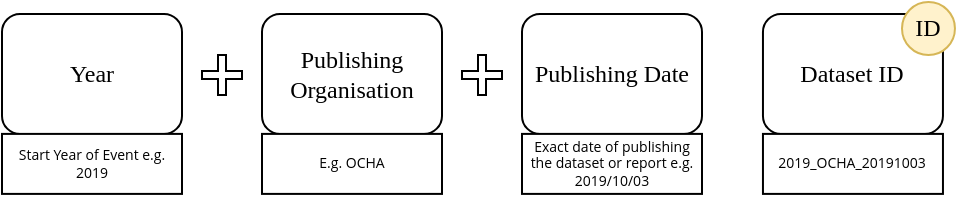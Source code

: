 <mxfile version="23.1.4" type="github">
  <diagram name="Seite-1" id="jK3DT_EIFVx6FYqLjr-N">
    <mxGraphModel dx="534" dy="727" grid="1" gridSize="10" guides="1" tooltips="1" connect="1" arrows="1" fold="1" page="1" pageScale="1" pageWidth="827" pageHeight="1169" math="0" shadow="0">
      <root>
        <mxCell id="0" />
        <mxCell id="1" parent="0" />
        <mxCell id="UiIA67uZyrMCOYBX34b0-1" value="" style="shape=cross;whiteSpace=wrap;html=1;" vertex="1" parent="1">
          <mxGeometry x="620" y="476.48" width="20" height="20" as="geometry" />
        </mxCell>
        <mxCell id="UiIA67uZyrMCOYBX34b0-2" value="" style="shape=cross;whiteSpace=wrap;html=1;" vertex="1" parent="1">
          <mxGeometry x="750" y="476.48" width="20" height="20" as="geometry" />
        </mxCell>
        <mxCell id="UiIA67uZyrMCOYBX34b0-3" value="" style="shape=image;html=1;verticalAlign=top;verticalLabelPosition=bottom;labelBackgroundColor=#ffffff;imageAspect=0;aspect=fixed;image=https://cdn2.iconfinder.com/data/icons/css-vol-2/24/math-equal-128.png;fontColor=#EFF2F3;" vertex="1" parent="1">
          <mxGeometry x="870" y="471.24" width="30.48" height="30.48" as="geometry" />
        </mxCell>
        <mxCell id="UiIA67uZyrMCOYBX34b0-4" value="Year&lt;br&gt;" style="rounded=1;whiteSpace=wrap;html=1;fontFamily=Montserrat;fontSource=https://fonts.googleapis.com/css?family=Montserrat;" vertex="1" parent="1">
          <mxGeometry x="520" y="455.95" width="90" height="60" as="geometry" />
        </mxCell>
        <mxCell id="UiIA67uZyrMCOYBX34b0-5" value="Start Year of Event e.g. 2019" style="rounded=0;whiteSpace=wrap;html=1;fontFamily=Open Sans;fontSource=https://fonts.googleapis.com/css?family=Open+Sans;fontSize=7;" vertex="1" parent="1">
          <mxGeometry x="520" y="515.95" width="90" height="30" as="geometry" />
        </mxCell>
        <mxCell id="UiIA67uZyrMCOYBX34b0-6" value="Publishing Organisation" style="rounded=1;whiteSpace=wrap;html=1;fontFamily=Montserrat;fontSource=https://fonts.googleapis.com/css?family=Montserrat;" vertex="1" parent="1">
          <mxGeometry x="650" y="455.95" width="90" height="60" as="geometry" />
        </mxCell>
        <mxCell id="UiIA67uZyrMCOYBX34b0-7" value="E.g. OCHA" style="rounded=0;whiteSpace=wrap;html=1;fontFamily=Open Sans;fontSource=https://fonts.googleapis.com/css?family=Open+Sans;fontSize=7;" vertex="1" parent="1">
          <mxGeometry x="650" y="515.95" width="90" height="30" as="geometry" />
        </mxCell>
        <mxCell id="UiIA67uZyrMCOYBX34b0-8" value="Publishing Date" style="rounded=1;whiteSpace=wrap;html=1;fontFamily=Montserrat;fontSource=https://fonts.googleapis.com/css?family=Montserrat;" vertex="1" parent="1">
          <mxGeometry x="780" y="455.95" width="90" height="60" as="geometry" />
        </mxCell>
        <mxCell id="UiIA67uZyrMCOYBX34b0-9" value="Exact date of publishing the dataset or report e.g. 2019/10/03" style="rounded=0;whiteSpace=wrap;html=1;fontFamily=Open Sans;fontSource=https://fonts.googleapis.com/css?family=Open+Sans;fontSize=7;" vertex="1" parent="1">
          <mxGeometry x="780" y="515.95" width="90" height="30" as="geometry" />
        </mxCell>
        <mxCell id="UiIA67uZyrMCOYBX34b0-10" value="Dataset ID" style="rounded=1;whiteSpace=wrap;html=1;fontFamily=Montserrat;fontSource=https://fonts.googleapis.com/css?family=Montserrat;" vertex="1" parent="1">
          <mxGeometry x="900.48" y="455.95" width="90" height="60" as="geometry" />
        </mxCell>
        <mxCell id="UiIA67uZyrMCOYBX34b0-11" value="2019_OCHA_20191003" style="rounded=0;whiteSpace=wrap;html=1;fontFamily=Open Sans;fontSource=https://fonts.googleapis.com/css?family=Open+Sans;fontSize=7;" vertex="1" parent="1">
          <mxGeometry x="900.48" y="515.95" width="90" height="30" as="geometry" />
        </mxCell>
        <mxCell id="UiIA67uZyrMCOYBX34b0-12" value="ID" style="ellipse;whiteSpace=wrap;html=1;aspect=fixed;fontFamily=Montserrat;fontSource=https://fonts.googleapis.com/css?family=Montserrat;fillColor=#fff2cc;strokeColor=#d6b656;" vertex="1" parent="1">
          <mxGeometry x="970" y="450" width="26.48" height="26.48" as="geometry" />
        </mxCell>
      </root>
    </mxGraphModel>
  </diagram>
</mxfile>
